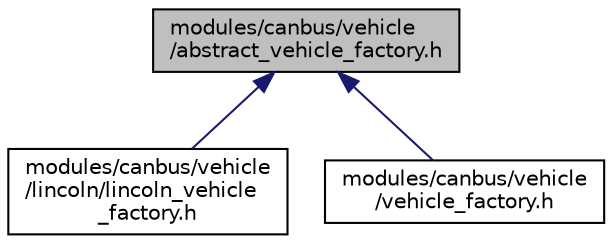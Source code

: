 digraph "modules/canbus/vehicle/abstract_vehicle_factory.h"
{
  edge [fontname="Helvetica",fontsize="10",labelfontname="Helvetica",labelfontsize="10"];
  node [fontname="Helvetica",fontsize="10",shape=record];
  Node44 [label="modules/canbus/vehicle\l/abstract_vehicle_factory.h",height=0.2,width=0.4,color="black", fillcolor="grey75", style="filled", fontcolor="black"];
  Node44 -> Node45 [dir="back",color="midnightblue",fontsize="10",style="solid",fontname="Helvetica"];
  Node45 [label="modules/canbus/vehicle\l/lincoln/lincoln_vehicle\l_factory.h",height=0.2,width=0.4,color="black", fillcolor="white", style="filled",URL="$lincoln__vehicle__factory_8h.html"];
  Node44 -> Node46 [dir="back",color="midnightblue",fontsize="10",style="solid",fontname="Helvetica"];
  Node46 [label="modules/canbus/vehicle\l/vehicle_factory.h",height=0.2,width=0.4,color="black", fillcolor="white", style="filled",URL="$vehicle__factory_8h.html"];
}
